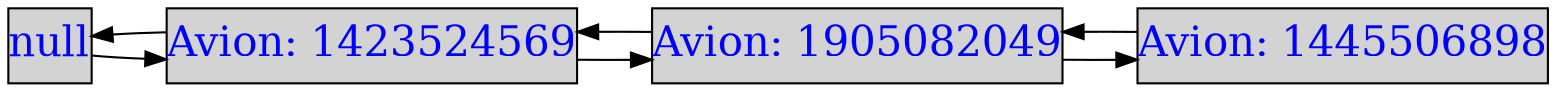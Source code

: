 digraph lista{
rankdir=LR
node [margin=0 fontcolor=blue fontsize=20 width=0.5 shape=box style=filled]
nodo1698149187[label="null"];
nodo1423524569[label="Avion: 1423524569"];
nodo1698149187->nodo1423524569;
nodo1423524569->nodo1698149187;
nodo1905082049[label="Avion: 1905082049"];
nodo1423524569->nodo1905082049;
nodo1905082049->nodo1423524569;
nodo1445506898[label="Avion: 1445506898"];
nodo1905082049->nodo1445506898;
nodo1445506898->nodo1905082049;


}
